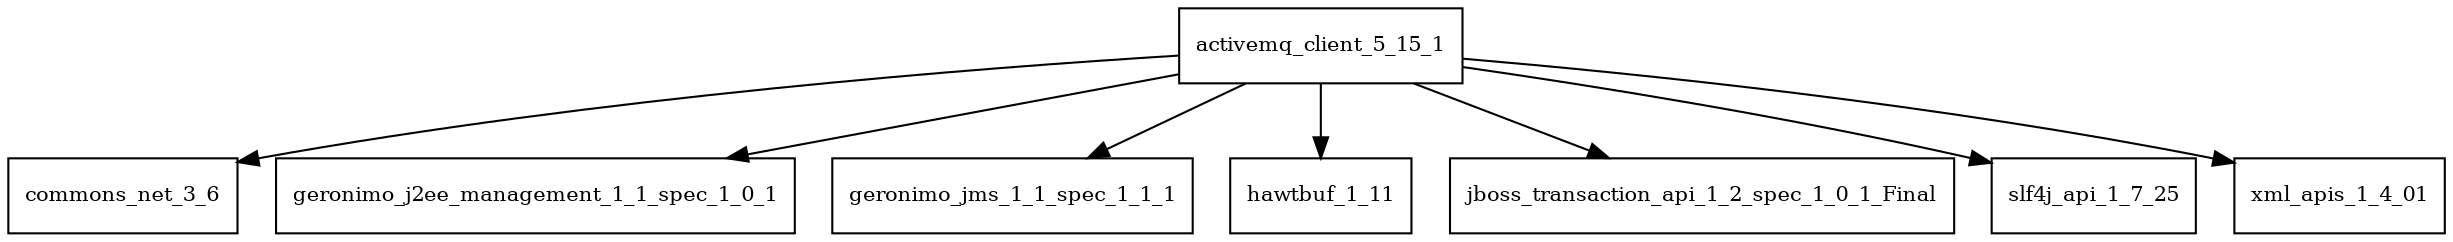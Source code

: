 digraph activemq_client_5_15_1_dependencies {
  node [shape = box, fontsize=10.0];
  activemq_client_5_15_1 -> commons_net_3_6;
  activemq_client_5_15_1 -> geronimo_j2ee_management_1_1_spec_1_0_1;
  activemq_client_5_15_1 -> geronimo_jms_1_1_spec_1_1_1;
  activemq_client_5_15_1 -> hawtbuf_1_11;
  activemq_client_5_15_1 -> jboss_transaction_api_1_2_spec_1_0_1_Final;
  activemq_client_5_15_1 -> slf4j_api_1_7_25;
  activemq_client_5_15_1 -> xml_apis_1_4_01;
}
